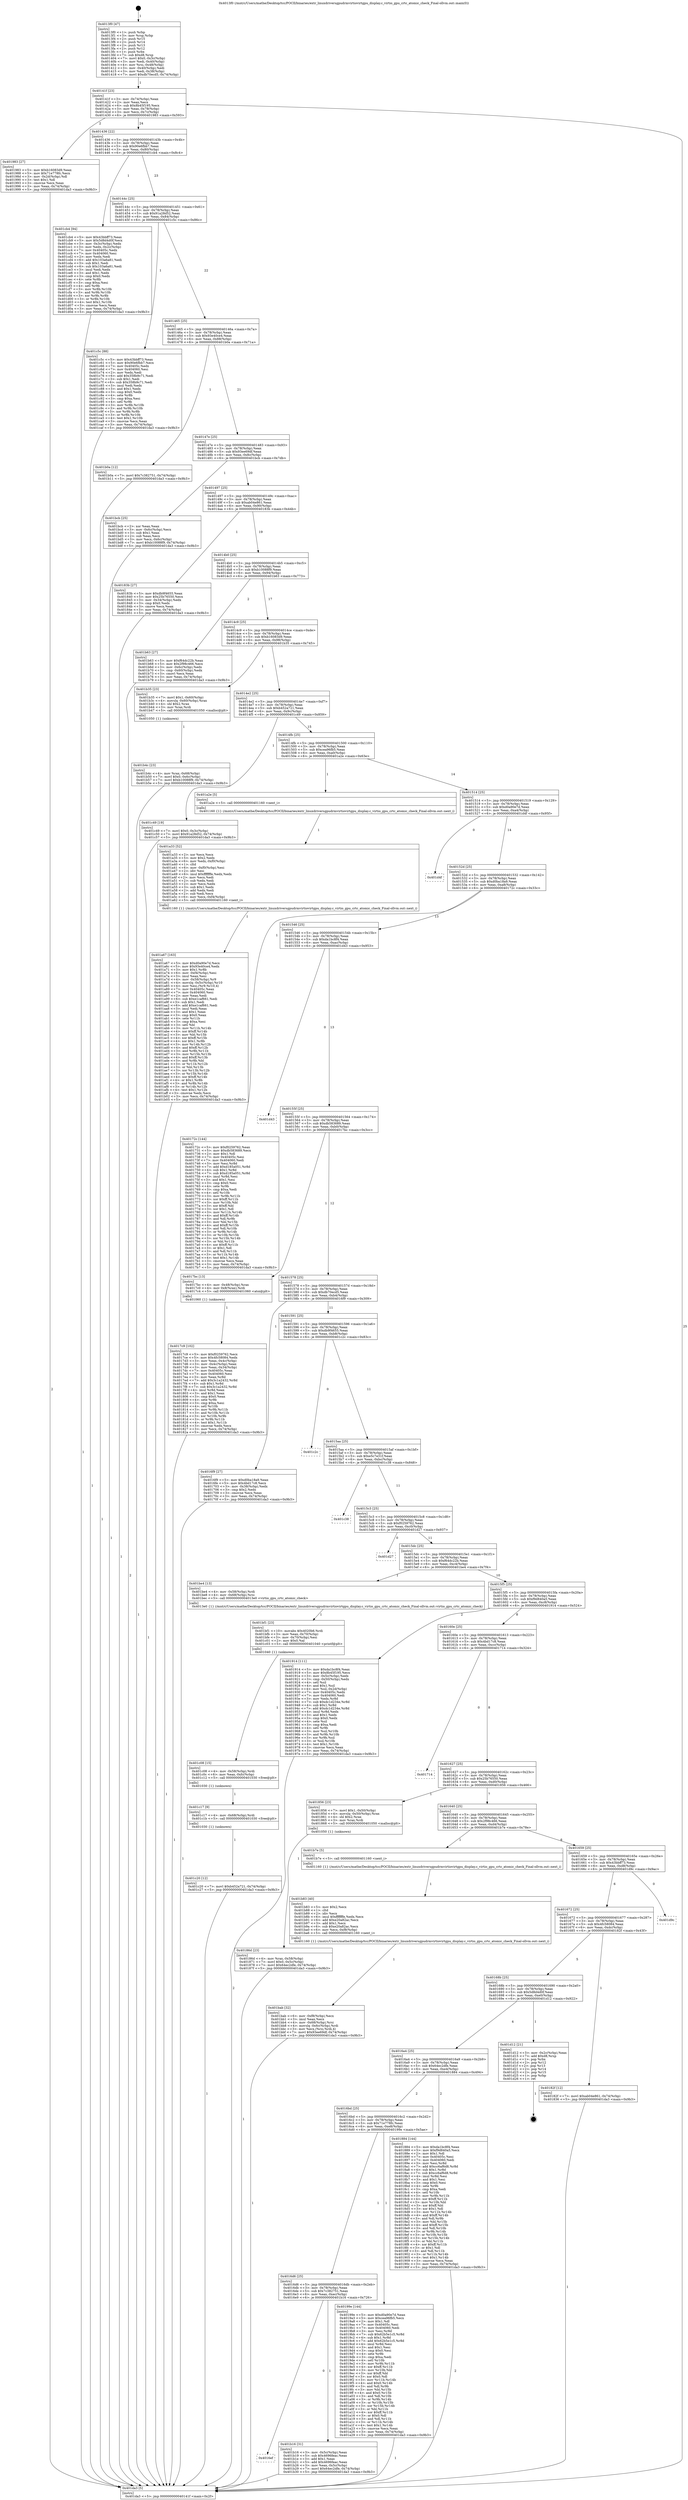 digraph "0x4013f0" {
  label = "0x4013f0 (/mnt/c/Users/mathe/Desktop/tcc/POCII/binaries/extr_linuxdriversgpudrmvirtiovirtgpu_display.c_virtio_gpu_crtc_atomic_check_Final-ollvm.out::main(0))"
  labelloc = "t"
  node[shape=record]

  Entry [label="",width=0.3,height=0.3,shape=circle,fillcolor=black,style=filled]
  "0x40141f" [label="{
     0x40141f [23]\l
     | [instrs]\l
     &nbsp;&nbsp;0x40141f \<+3\>: mov -0x74(%rbp),%eax\l
     &nbsp;&nbsp;0x401422 \<+2\>: mov %eax,%ecx\l
     &nbsp;&nbsp;0x401424 \<+6\>: sub $0x8b45f195,%ecx\l
     &nbsp;&nbsp;0x40142a \<+3\>: mov %eax,-0x78(%rbp)\l
     &nbsp;&nbsp;0x40142d \<+3\>: mov %ecx,-0x7c(%rbp)\l
     &nbsp;&nbsp;0x401430 \<+6\>: je 0000000000401983 \<main+0x593\>\l
  }"]
  "0x401983" [label="{
     0x401983 [27]\l
     | [instrs]\l
     &nbsp;&nbsp;0x401983 \<+5\>: mov $0xb16083d9,%eax\l
     &nbsp;&nbsp;0x401988 \<+5\>: mov $0x71e778fc,%ecx\l
     &nbsp;&nbsp;0x40198d \<+3\>: mov -0x2d(%rbp),%dl\l
     &nbsp;&nbsp;0x401990 \<+3\>: test $0x1,%dl\l
     &nbsp;&nbsp;0x401993 \<+3\>: cmovne %ecx,%eax\l
     &nbsp;&nbsp;0x401996 \<+3\>: mov %eax,-0x74(%rbp)\l
     &nbsp;&nbsp;0x401999 \<+5\>: jmp 0000000000401da3 \<main+0x9b3\>\l
  }"]
  "0x401436" [label="{
     0x401436 [22]\l
     | [instrs]\l
     &nbsp;&nbsp;0x401436 \<+5\>: jmp 000000000040143b \<main+0x4b\>\l
     &nbsp;&nbsp;0x40143b \<+3\>: mov -0x78(%rbp),%eax\l
     &nbsp;&nbsp;0x40143e \<+5\>: sub $0x90e6fbb7,%eax\l
     &nbsp;&nbsp;0x401443 \<+3\>: mov %eax,-0x80(%rbp)\l
     &nbsp;&nbsp;0x401446 \<+6\>: je 0000000000401cb4 \<main+0x8c4\>\l
  }"]
  Exit [label="",width=0.3,height=0.3,shape=circle,fillcolor=black,style=filled,peripheries=2]
  "0x401cb4" [label="{
     0x401cb4 [94]\l
     | [instrs]\l
     &nbsp;&nbsp;0x401cb4 \<+5\>: mov $0x43bbff73,%eax\l
     &nbsp;&nbsp;0x401cb9 \<+5\>: mov $0x5d8d4d0f,%ecx\l
     &nbsp;&nbsp;0x401cbe \<+3\>: mov -0x3c(%rbp),%edx\l
     &nbsp;&nbsp;0x401cc1 \<+3\>: mov %edx,-0x2c(%rbp)\l
     &nbsp;&nbsp;0x401cc4 \<+7\>: mov 0x40405c,%edx\l
     &nbsp;&nbsp;0x401ccb \<+7\>: mov 0x404060,%esi\l
     &nbsp;&nbsp;0x401cd2 \<+2\>: mov %edx,%edi\l
     &nbsp;&nbsp;0x401cd4 \<+6\>: add $0x103a6a81,%edi\l
     &nbsp;&nbsp;0x401cda \<+3\>: sub $0x1,%edi\l
     &nbsp;&nbsp;0x401cdd \<+6\>: sub $0x103a6a81,%edi\l
     &nbsp;&nbsp;0x401ce3 \<+3\>: imul %edi,%edx\l
     &nbsp;&nbsp;0x401ce6 \<+3\>: and $0x1,%edx\l
     &nbsp;&nbsp;0x401ce9 \<+3\>: cmp $0x0,%edx\l
     &nbsp;&nbsp;0x401cec \<+4\>: sete %r8b\l
     &nbsp;&nbsp;0x401cf0 \<+3\>: cmp $0xa,%esi\l
     &nbsp;&nbsp;0x401cf3 \<+4\>: setl %r9b\l
     &nbsp;&nbsp;0x401cf7 \<+3\>: mov %r8b,%r10b\l
     &nbsp;&nbsp;0x401cfa \<+3\>: and %r9b,%r10b\l
     &nbsp;&nbsp;0x401cfd \<+3\>: xor %r9b,%r8b\l
     &nbsp;&nbsp;0x401d00 \<+3\>: or %r8b,%r10b\l
     &nbsp;&nbsp;0x401d03 \<+4\>: test $0x1,%r10b\l
     &nbsp;&nbsp;0x401d07 \<+3\>: cmovne %ecx,%eax\l
     &nbsp;&nbsp;0x401d0a \<+3\>: mov %eax,-0x74(%rbp)\l
     &nbsp;&nbsp;0x401d0d \<+5\>: jmp 0000000000401da3 \<main+0x9b3\>\l
  }"]
  "0x40144c" [label="{
     0x40144c [25]\l
     | [instrs]\l
     &nbsp;&nbsp;0x40144c \<+5\>: jmp 0000000000401451 \<main+0x61\>\l
     &nbsp;&nbsp;0x401451 \<+3\>: mov -0x78(%rbp),%eax\l
     &nbsp;&nbsp;0x401454 \<+5\>: sub $0x91a28d52,%eax\l
     &nbsp;&nbsp;0x401459 \<+6\>: mov %eax,-0x84(%rbp)\l
     &nbsp;&nbsp;0x40145f \<+6\>: je 0000000000401c5c \<main+0x86c\>\l
  }"]
  "0x401c20" [label="{
     0x401c20 [12]\l
     | [instrs]\l
     &nbsp;&nbsp;0x401c20 \<+7\>: movl $0xb452a721,-0x74(%rbp)\l
     &nbsp;&nbsp;0x401c27 \<+5\>: jmp 0000000000401da3 \<main+0x9b3\>\l
  }"]
  "0x401c5c" [label="{
     0x401c5c [88]\l
     | [instrs]\l
     &nbsp;&nbsp;0x401c5c \<+5\>: mov $0x43bbff73,%eax\l
     &nbsp;&nbsp;0x401c61 \<+5\>: mov $0x90e6fbb7,%ecx\l
     &nbsp;&nbsp;0x401c66 \<+7\>: mov 0x40405c,%edx\l
     &nbsp;&nbsp;0x401c6d \<+7\>: mov 0x404060,%esi\l
     &nbsp;&nbsp;0x401c74 \<+2\>: mov %edx,%edi\l
     &nbsp;&nbsp;0x401c76 \<+6\>: add $0x358b9c71,%edi\l
     &nbsp;&nbsp;0x401c7c \<+3\>: sub $0x1,%edi\l
     &nbsp;&nbsp;0x401c7f \<+6\>: sub $0x358b9c71,%edi\l
     &nbsp;&nbsp;0x401c85 \<+3\>: imul %edi,%edx\l
     &nbsp;&nbsp;0x401c88 \<+3\>: and $0x1,%edx\l
     &nbsp;&nbsp;0x401c8b \<+3\>: cmp $0x0,%edx\l
     &nbsp;&nbsp;0x401c8e \<+4\>: sete %r8b\l
     &nbsp;&nbsp;0x401c92 \<+3\>: cmp $0xa,%esi\l
     &nbsp;&nbsp;0x401c95 \<+4\>: setl %r9b\l
     &nbsp;&nbsp;0x401c99 \<+3\>: mov %r8b,%r10b\l
     &nbsp;&nbsp;0x401c9c \<+3\>: and %r9b,%r10b\l
     &nbsp;&nbsp;0x401c9f \<+3\>: xor %r9b,%r8b\l
     &nbsp;&nbsp;0x401ca2 \<+3\>: or %r8b,%r10b\l
     &nbsp;&nbsp;0x401ca5 \<+4\>: test $0x1,%r10b\l
     &nbsp;&nbsp;0x401ca9 \<+3\>: cmovne %ecx,%eax\l
     &nbsp;&nbsp;0x401cac \<+3\>: mov %eax,-0x74(%rbp)\l
     &nbsp;&nbsp;0x401caf \<+5\>: jmp 0000000000401da3 \<main+0x9b3\>\l
  }"]
  "0x401465" [label="{
     0x401465 [25]\l
     | [instrs]\l
     &nbsp;&nbsp;0x401465 \<+5\>: jmp 000000000040146a \<main+0x7a\>\l
     &nbsp;&nbsp;0x40146a \<+3\>: mov -0x78(%rbp),%eax\l
     &nbsp;&nbsp;0x40146d \<+5\>: sub $0x93e40ce4,%eax\l
     &nbsp;&nbsp;0x401472 \<+6\>: mov %eax,-0x88(%rbp)\l
     &nbsp;&nbsp;0x401478 \<+6\>: je 0000000000401b0a \<main+0x71a\>\l
  }"]
  "0x401c17" [label="{
     0x401c17 [9]\l
     | [instrs]\l
     &nbsp;&nbsp;0x401c17 \<+4\>: mov -0x68(%rbp),%rdi\l
     &nbsp;&nbsp;0x401c1b \<+5\>: call 0000000000401030 \<free@plt\>\l
     | [calls]\l
     &nbsp;&nbsp;0x401030 \{1\} (unknown)\l
  }"]
  "0x401b0a" [label="{
     0x401b0a [12]\l
     | [instrs]\l
     &nbsp;&nbsp;0x401b0a \<+7\>: movl $0x7c382751,-0x74(%rbp)\l
     &nbsp;&nbsp;0x401b11 \<+5\>: jmp 0000000000401da3 \<main+0x9b3\>\l
  }"]
  "0x40147e" [label="{
     0x40147e [25]\l
     | [instrs]\l
     &nbsp;&nbsp;0x40147e \<+5\>: jmp 0000000000401483 \<main+0x93\>\l
     &nbsp;&nbsp;0x401483 \<+3\>: mov -0x78(%rbp),%eax\l
     &nbsp;&nbsp;0x401486 \<+5\>: sub $0x93ee69df,%eax\l
     &nbsp;&nbsp;0x40148b \<+6\>: mov %eax,-0x8c(%rbp)\l
     &nbsp;&nbsp;0x401491 \<+6\>: je 0000000000401bcb \<main+0x7db\>\l
  }"]
  "0x401c08" [label="{
     0x401c08 [15]\l
     | [instrs]\l
     &nbsp;&nbsp;0x401c08 \<+4\>: mov -0x58(%rbp),%rdi\l
     &nbsp;&nbsp;0x401c0c \<+6\>: mov %eax,-0xfc(%rbp)\l
     &nbsp;&nbsp;0x401c12 \<+5\>: call 0000000000401030 \<free@plt\>\l
     | [calls]\l
     &nbsp;&nbsp;0x401030 \{1\} (unknown)\l
  }"]
  "0x401bcb" [label="{
     0x401bcb [25]\l
     | [instrs]\l
     &nbsp;&nbsp;0x401bcb \<+2\>: xor %eax,%eax\l
     &nbsp;&nbsp;0x401bcd \<+3\>: mov -0x6c(%rbp),%ecx\l
     &nbsp;&nbsp;0x401bd0 \<+3\>: sub $0x1,%eax\l
     &nbsp;&nbsp;0x401bd3 \<+2\>: sub %eax,%ecx\l
     &nbsp;&nbsp;0x401bd5 \<+3\>: mov %ecx,-0x6c(%rbp)\l
     &nbsp;&nbsp;0x401bd8 \<+7\>: movl $0xb10088f9,-0x74(%rbp)\l
     &nbsp;&nbsp;0x401bdf \<+5\>: jmp 0000000000401da3 \<main+0x9b3\>\l
  }"]
  "0x401497" [label="{
     0x401497 [25]\l
     | [instrs]\l
     &nbsp;&nbsp;0x401497 \<+5\>: jmp 000000000040149c \<main+0xac\>\l
     &nbsp;&nbsp;0x40149c \<+3\>: mov -0x78(%rbp),%eax\l
     &nbsp;&nbsp;0x40149f \<+5\>: sub $0xab04e861,%eax\l
     &nbsp;&nbsp;0x4014a4 \<+6\>: mov %eax,-0x90(%rbp)\l
     &nbsp;&nbsp;0x4014aa \<+6\>: je 000000000040183b \<main+0x44b\>\l
  }"]
  "0x401bf1" [label="{
     0x401bf1 [23]\l
     | [instrs]\l
     &nbsp;&nbsp;0x401bf1 \<+10\>: movabs $0x4020b6,%rdi\l
     &nbsp;&nbsp;0x401bfb \<+3\>: mov %eax,-0x70(%rbp)\l
     &nbsp;&nbsp;0x401bfe \<+3\>: mov -0x70(%rbp),%esi\l
     &nbsp;&nbsp;0x401c01 \<+2\>: mov $0x0,%al\l
     &nbsp;&nbsp;0x401c03 \<+5\>: call 0000000000401040 \<printf@plt\>\l
     | [calls]\l
     &nbsp;&nbsp;0x401040 \{1\} (unknown)\l
  }"]
  "0x40183b" [label="{
     0x40183b [27]\l
     | [instrs]\l
     &nbsp;&nbsp;0x40183b \<+5\>: mov $0xdb9f4655,%eax\l
     &nbsp;&nbsp;0x401840 \<+5\>: mov $0x25b76550,%ecx\l
     &nbsp;&nbsp;0x401845 \<+3\>: mov -0x34(%rbp),%edx\l
     &nbsp;&nbsp;0x401848 \<+3\>: cmp $0x0,%edx\l
     &nbsp;&nbsp;0x40184b \<+3\>: cmove %ecx,%eax\l
     &nbsp;&nbsp;0x40184e \<+3\>: mov %eax,-0x74(%rbp)\l
     &nbsp;&nbsp;0x401851 \<+5\>: jmp 0000000000401da3 \<main+0x9b3\>\l
  }"]
  "0x4014b0" [label="{
     0x4014b0 [25]\l
     | [instrs]\l
     &nbsp;&nbsp;0x4014b0 \<+5\>: jmp 00000000004014b5 \<main+0xc5\>\l
     &nbsp;&nbsp;0x4014b5 \<+3\>: mov -0x78(%rbp),%eax\l
     &nbsp;&nbsp;0x4014b8 \<+5\>: sub $0xb10088f9,%eax\l
     &nbsp;&nbsp;0x4014bd \<+6\>: mov %eax,-0x94(%rbp)\l
     &nbsp;&nbsp;0x4014c3 \<+6\>: je 0000000000401b63 \<main+0x773\>\l
  }"]
  "0x401bab" [label="{
     0x401bab [32]\l
     | [instrs]\l
     &nbsp;&nbsp;0x401bab \<+6\>: mov -0xf8(%rbp),%ecx\l
     &nbsp;&nbsp;0x401bb1 \<+3\>: imul %eax,%ecx\l
     &nbsp;&nbsp;0x401bb4 \<+4\>: mov -0x68(%rbp),%rsi\l
     &nbsp;&nbsp;0x401bb8 \<+4\>: movslq -0x6c(%rbp),%rdi\l
     &nbsp;&nbsp;0x401bbc \<+3\>: mov %ecx,(%rsi,%rdi,4)\l
     &nbsp;&nbsp;0x401bbf \<+7\>: movl $0x93ee69df,-0x74(%rbp)\l
     &nbsp;&nbsp;0x401bc6 \<+5\>: jmp 0000000000401da3 \<main+0x9b3\>\l
  }"]
  "0x401b63" [label="{
     0x401b63 [27]\l
     | [instrs]\l
     &nbsp;&nbsp;0x401b63 \<+5\>: mov $0xf64dc22b,%eax\l
     &nbsp;&nbsp;0x401b68 \<+5\>: mov $0x2f98c466,%ecx\l
     &nbsp;&nbsp;0x401b6d \<+3\>: mov -0x6c(%rbp),%edx\l
     &nbsp;&nbsp;0x401b70 \<+3\>: cmp -0x60(%rbp),%edx\l
     &nbsp;&nbsp;0x401b73 \<+3\>: cmovl %ecx,%eax\l
     &nbsp;&nbsp;0x401b76 \<+3\>: mov %eax,-0x74(%rbp)\l
     &nbsp;&nbsp;0x401b79 \<+5\>: jmp 0000000000401da3 \<main+0x9b3\>\l
  }"]
  "0x4014c9" [label="{
     0x4014c9 [25]\l
     | [instrs]\l
     &nbsp;&nbsp;0x4014c9 \<+5\>: jmp 00000000004014ce \<main+0xde\>\l
     &nbsp;&nbsp;0x4014ce \<+3\>: mov -0x78(%rbp),%eax\l
     &nbsp;&nbsp;0x4014d1 \<+5\>: sub $0xb16083d9,%eax\l
     &nbsp;&nbsp;0x4014d6 \<+6\>: mov %eax,-0x98(%rbp)\l
     &nbsp;&nbsp;0x4014dc \<+6\>: je 0000000000401b35 \<main+0x745\>\l
  }"]
  "0x401b83" [label="{
     0x401b83 [40]\l
     | [instrs]\l
     &nbsp;&nbsp;0x401b83 \<+5\>: mov $0x2,%ecx\l
     &nbsp;&nbsp;0x401b88 \<+1\>: cltd\l
     &nbsp;&nbsp;0x401b89 \<+2\>: idiv %ecx\l
     &nbsp;&nbsp;0x401b8b \<+6\>: imul $0xfffffffe,%edx,%ecx\l
     &nbsp;&nbsp;0x401b91 \<+6\>: add $0xe20a82ac,%ecx\l
     &nbsp;&nbsp;0x401b97 \<+3\>: add $0x1,%ecx\l
     &nbsp;&nbsp;0x401b9a \<+6\>: sub $0xe20a82ac,%ecx\l
     &nbsp;&nbsp;0x401ba0 \<+6\>: mov %ecx,-0xf8(%rbp)\l
     &nbsp;&nbsp;0x401ba6 \<+5\>: call 0000000000401160 \<next_i\>\l
     | [calls]\l
     &nbsp;&nbsp;0x401160 \{1\} (/mnt/c/Users/mathe/Desktop/tcc/POCII/binaries/extr_linuxdriversgpudrmvirtiovirtgpu_display.c_virtio_gpu_crtc_atomic_check_Final-ollvm.out::next_i)\l
  }"]
  "0x401b35" [label="{
     0x401b35 [23]\l
     | [instrs]\l
     &nbsp;&nbsp;0x401b35 \<+7\>: movl $0x1,-0x60(%rbp)\l
     &nbsp;&nbsp;0x401b3c \<+4\>: movslq -0x60(%rbp),%rax\l
     &nbsp;&nbsp;0x401b40 \<+4\>: shl $0x2,%rax\l
     &nbsp;&nbsp;0x401b44 \<+3\>: mov %rax,%rdi\l
     &nbsp;&nbsp;0x401b47 \<+5\>: call 0000000000401050 \<malloc@plt\>\l
     | [calls]\l
     &nbsp;&nbsp;0x401050 \{1\} (unknown)\l
  }"]
  "0x4014e2" [label="{
     0x4014e2 [25]\l
     | [instrs]\l
     &nbsp;&nbsp;0x4014e2 \<+5\>: jmp 00000000004014e7 \<main+0xf7\>\l
     &nbsp;&nbsp;0x4014e7 \<+3\>: mov -0x78(%rbp),%eax\l
     &nbsp;&nbsp;0x4014ea \<+5\>: sub $0xb452a721,%eax\l
     &nbsp;&nbsp;0x4014ef \<+6\>: mov %eax,-0x9c(%rbp)\l
     &nbsp;&nbsp;0x4014f5 \<+6\>: je 0000000000401c49 \<main+0x859\>\l
  }"]
  "0x401b4c" [label="{
     0x401b4c [23]\l
     | [instrs]\l
     &nbsp;&nbsp;0x401b4c \<+4\>: mov %rax,-0x68(%rbp)\l
     &nbsp;&nbsp;0x401b50 \<+7\>: movl $0x0,-0x6c(%rbp)\l
     &nbsp;&nbsp;0x401b57 \<+7\>: movl $0xb10088f9,-0x74(%rbp)\l
     &nbsp;&nbsp;0x401b5e \<+5\>: jmp 0000000000401da3 \<main+0x9b3\>\l
  }"]
  "0x401c49" [label="{
     0x401c49 [19]\l
     | [instrs]\l
     &nbsp;&nbsp;0x401c49 \<+7\>: movl $0x0,-0x3c(%rbp)\l
     &nbsp;&nbsp;0x401c50 \<+7\>: movl $0x91a28d52,-0x74(%rbp)\l
     &nbsp;&nbsp;0x401c57 \<+5\>: jmp 0000000000401da3 \<main+0x9b3\>\l
  }"]
  "0x4014fb" [label="{
     0x4014fb [25]\l
     | [instrs]\l
     &nbsp;&nbsp;0x4014fb \<+5\>: jmp 0000000000401500 \<main+0x110\>\l
     &nbsp;&nbsp;0x401500 \<+3\>: mov -0x78(%rbp),%eax\l
     &nbsp;&nbsp;0x401503 \<+5\>: sub $0xcea96fb5,%eax\l
     &nbsp;&nbsp;0x401508 \<+6\>: mov %eax,-0xa0(%rbp)\l
     &nbsp;&nbsp;0x40150e \<+6\>: je 0000000000401a2e \<main+0x63e\>\l
  }"]
  "0x4016ef" [label="{
     0x4016ef\l
  }", style=dashed]
  "0x401a2e" [label="{
     0x401a2e [5]\l
     | [instrs]\l
     &nbsp;&nbsp;0x401a2e \<+5\>: call 0000000000401160 \<next_i\>\l
     | [calls]\l
     &nbsp;&nbsp;0x401160 \{1\} (/mnt/c/Users/mathe/Desktop/tcc/POCII/binaries/extr_linuxdriversgpudrmvirtiovirtgpu_display.c_virtio_gpu_crtc_atomic_check_Final-ollvm.out::next_i)\l
  }"]
  "0x401514" [label="{
     0x401514 [25]\l
     | [instrs]\l
     &nbsp;&nbsp;0x401514 \<+5\>: jmp 0000000000401519 \<main+0x129\>\l
     &nbsp;&nbsp;0x401519 \<+3\>: mov -0x78(%rbp),%eax\l
     &nbsp;&nbsp;0x40151c \<+5\>: sub $0xd0a90e7d,%eax\l
     &nbsp;&nbsp;0x401521 \<+6\>: mov %eax,-0xa4(%rbp)\l
     &nbsp;&nbsp;0x401527 \<+6\>: je 0000000000401d4f \<main+0x95f\>\l
  }"]
  "0x401b16" [label="{
     0x401b16 [31]\l
     | [instrs]\l
     &nbsp;&nbsp;0x401b16 \<+3\>: mov -0x5c(%rbp),%eax\l
     &nbsp;&nbsp;0x401b19 \<+5\>: sub $0x4696feac,%eax\l
     &nbsp;&nbsp;0x401b1e \<+3\>: add $0x1,%eax\l
     &nbsp;&nbsp;0x401b21 \<+5\>: add $0x4696feac,%eax\l
     &nbsp;&nbsp;0x401b26 \<+3\>: mov %eax,-0x5c(%rbp)\l
     &nbsp;&nbsp;0x401b29 \<+7\>: movl $0x64ec2dfe,-0x74(%rbp)\l
     &nbsp;&nbsp;0x401b30 \<+5\>: jmp 0000000000401da3 \<main+0x9b3\>\l
  }"]
  "0x401d4f" [label="{
     0x401d4f\l
  }", style=dashed]
  "0x40152d" [label="{
     0x40152d [25]\l
     | [instrs]\l
     &nbsp;&nbsp;0x40152d \<+5\>: jmp 0000000000401532 \<main+0x142\>\l
     &nbsp;&nbsp;0x401532 \<+3\>: mov -0x78(%rbp),%eax\l
     &nbsp;&nbsp;0x401535 \<+5\>: sub $0xd0ba18a9,%eax\l
     &nbsp;&nbsp;0x40153a \<+6\>: mov %eax,-0xa8(%rbp)\l
     &nbsp;&nbsp;0x401540 \<+6\>: je 000000000040172c \<main+0x33c\>\l
  }"]
  "0x401a67" [label="{
     0x401a67 [163]\l
     | [instrs]\l
     &nbsp;&nbsp;0x401a67 \<+5\>: mov $0xd0a90e7d,%ecx\l
     &nbsp;&nbsp;0x401a6c \<+5\>: mov $0x93e40ce4,%edx\l
     &nbsp;&nbsp;0x401a71 \<+3\>: mov $0x1,%r8b\l
     &nbsp;&nbsp;0x401a74 \<+6\>: mov -0xf4(%rbp),%esi\l
     &nbsp;&nbsp;0x401a7a \<+3\>: imul %eax,%esi\l
     &nbsp;&nbsp;0x401a7d \<+4\>: mov -0x58(%rbp),%r9\l
     &nbsp;&nbsp;0x401a81 \<+4\>: movslq -0x5c(%rbp),%r10\l
     &nbsp;&nbsp;0x401a85 \<+4\>: mov %esi,(%r9,%r10,4)\l
     &nbsp;&nbsp;0x401a89 \<+7\>: mov 0x40405c,%eax\l
     &nbsp;&nbsp;0x401a90 \<+7\>: mov 0x404060,%esi\l
     &nbsp;&nbsp;0x401a97 \<+2\>: mov %eax,%edi\l
     &nbsp;&nbsp;0x401a99 \<+6\>: sub $0xe1caf661,%edi\l
     &nbsp;&nbsp;0x401a9f \<+3\>: sub $0x1,%edi\l
     &nbsp;&nbsp;0x401aa2 \<+6\>: add $0xe1caf661,%edi\l
     &nbsp;&nbsp;0x401aa8 \<+3\>: imul %edi,%eax\l
     &nbsp;&nbsp;0x401aab \<+3\>: and $0x1,%eax\l
     &nbsp;&nbsp;0x401aae \<+3\>: cmp $0x0,%eax\l
     &nbsp;&nbsp;0x401ab1 \<+4\>: sete %r11b\l
     &nbsp;&nbsp;0x401ab5 \<+3\>: cmp $0xa,%esi\l
     &nbsp;&nbsp;0x401ab8 \<+3\>: setl %bl\l
     &nbsp;&nbsp;0x401abb \<+3\>: mov %r11b,%r14b\l
     &nbsp;&nbsp;0x401abe \<+4\>: xor $0xff,%r14b\l
     &nbsp;&nbsp;0x401ac2 \<+3\>: mov %bl,%r15b\l
     &nbsp;&nbsp;0x401ac5 \<+4\>: xor $0xff,%r15b\l
     &nbsp;&nbsp;0x401ac9 \<+4\>: xor $0x1,%r8b\l
     &nbsp;&nbsp;0x401acd \<+3\>: mov %r14b,%r12b\l
     &nbsp;&nbsp;0x401ad0 \<+4\>: and $0xff,%r12b\l
     &nbsp;&nbsp;0x401ad4 \<+3\>: and %r8b,%r11b\l
     &nbsp;&nbsp;0x401ad7 \<+3\>: mov %r15b,%r13b\l
     &nbsp;&nbsp;0x401ada \<+4\>: and $0xff,%r13b\l
     &nbsp;&nbsp;0x401ade \<+3\>: and %r8b,%bl\l
     &nbsp;&nbsp;0x401ae1 \<+3\>: or %r11b,%r12b\l
     &nbsp;&nbsp;0x401ae4 \<+3\>: or %bl,%r13b\l
     &nbsp;&nbsp;0x401ae7 \<+3\>: xor %r13b,%r12b\l
     &nbsp;&nbsp;0x401aea \<+3\>: or %r15b,%r14b\l
     &nbsp;&nbsp;0x401aed \<+4\>: xor $0xff,%r14b\l
     &nbsp;&nbsp;0x401af1 \<+4\>: or $0x1,%r8b\l
     &nbsp;&nbsp;0x401af5 \<+3\>: and %r8b,%r14b\l
     &nbsp;&nbsp;0x401af8 \<+3\>: or %r14b,%r12b\l
     &nbsp;&nbsp;0x401afb \<+4\>: test $0x1,%r12b\l
     &nbsp;&nbsp;0x401aff \<+3\>: cmovne %edx,%ecx\l
     &nbsp;&nbsp;0x401b02 \<+3\>: mov %ecx,-0x74(%rbp)\l
     &nbsp;&nbsp;0x401b05 \<+5\>: jmp 0000000000401da3 \<main+0x9b3\>\l
  }"]
  "0x40172c" [label="{
     0x40172c [144]\l
     | [instrs]\l
     &nbsp;&nbsp;0x40172c \<+5\>: mov $0xf0259762,%eax\l
     &nbsp;&nbsp;0x401731 \<+5\>: mov $0xdb583689,%ecx\l
     &nbsp;&nbsp;0x401736 \<+2\>: mov $0x1,%dl\l
     &nbsp;&nbsp;0x401738 \<+7\>: mov 0x40405c,%esi\l
     &nbsp;&nbsp;0x40173f \<+7\>: mov 0x404060,%edi\l
     &nbsp;&nbsp;0x401746 \<+3\>: mov %esi,%r8d\l
     &nbsp;&nbsp;0x401749 \<+7\>: add $0xd185a051,%r8d\l
     &nbsp;&nbsp;0x401750 \<+4\>: sub $0x1,%r8d\l
     &nbsp;&nbsp;0x401754 \<+7\>: sub $0xd185a051,%r8d\l
     &nbsp;&nbsp;0x40175b \<+4\>: imul %r8d,%esi\l
     &nbsp;&nbsp;0x40175f \<+3\>: and $0x1,%esi\l
     &nbsp;&nbsp;0x401762 \<+3\>: cmp $0x0,%esi\l
     &nbsp;&nbsp;0x401765 \<+4\>: sete %r9b\l
     &nbsp;&nbsp;0x401769 \<+3\>: cmp $0xa,%edi\l
     &nbsp;&nbsp;0x40176c \<+4\>: setl %r10b\l
     &nbsp;&nbsp;0x401770 \<+3\>: mov %r9b,%r11b\l
     &nbsp;&nbsp;0x401773 \<+4\>: xor $0xff,%r11b\l
     &nbsp;&nbsp;0x401777 \<+3\>: mov %r10b,%bl\l
     &nbsp;&nbsp;0x40177a \<+3\>: xor $0xff,%bl\l
     &nbsp;&nbsp;0x40177d \<+3\>: xor $0x1,%dl\l
     &nbsp;&nbsp;0x401780 \<+3\>: mov %r11b,%r14b\l
     &nbsp;&nbsp;0x401783 \<+4\>: and $0xff,%r14b\l
     &nbsp;&nbsp;0x401787 \<+3\>: and %dl,%r9b\l
     &nbsp;&nbsp;0x40178a \<+3\>: mov %bl,%r15b\l
     &nbsp;&nbsp;0x40178d \<+4\>: and $0xff,%r15b\l
     &nbsp;&nbsp;0x401791 \<+3\>: and %dl,%r10b\l
     &nbsp;&nbsp;0x401794 \<+3\>: or %r9b,%r14b\l
     &nbsp;&nbsp;0x401797 \<+3\>: or %r10b,%r15b\l
     &nbsp;&nbsp;0x40179a \<+3\>: xor %r15b,%r14b\l
     &nbsp;&nbsp;0x40179d \<+3\>: or %bl,%r11b\l
     &nbsp;&nbsp;0x4017a0 \<+4\>: xor $0xff,%r11b\l
     &nbsp;&nbsp;0x4017a4 \<+3\>: or $0x1,%dl\l
     &nbsp;&nbsp;0x4017a7 \<+3\>: and %dl,%r11b\l
     &nbsp;&nbsp;0x4017aa \<+3\>: or %r11b,%r14b\l
     &nbsp;&nbsp;0x4017ad \<+4\>: test $0x1,%r14b\l
     &nbsp;&nbsp;0x4017b1 \<+3\>: cmovne %ecx,%eax\l
     &nbsp;&nbsp;0x4017b4 \<+3\>: mov %eax,-0x74(%rbp)\l
     &nbsp;&nbsp;0x4017b7 \<+5\>: jmp 0000000000401da3 \<main+0x9b3\>\l
  }"]
  "0x401546" [label="{
     0x401546 [25]\l
     | [instrs]\l
     &nbsp;&nbsp;0x401546 \<+5\>: jmp 000000000040154b \<main+0x15b\>\l
     &nbsp;&nbsp;0x40154b \<+3\>: mov -0x78(%rbp),%eax\l
     &nbsp;&nbsp;0x40154e \<+5\>: sub $0xda1bc8f4,%eax\l
     &nbsp;&nbsp;0x401553 \<+6\>: mov %eax,-0xac(%rbp)\l
     &nbsp;&nbsp;0x401559 \<+6\>: je 0000000000401d43 \<main+0x953\>\l
  }"]
  "0x401a33" [label="{
     0x401a33 [52]\l
     | [instrs]\l
     &nbsp;&nbsp;0x401a33 \<+2\>: xor %ecx,%ecx\l
     &nbsp;&nbsp;0x401a35 \<+5\>: mov $0x2,%edx\l
     &nbsp;&nbsp;0x401a3a \<+6\>: mov %edx,-0xf0(%rbp)\l
     &nbsp;&nbsp;0x401a40 \<+1\>: cltd\l
     &nbsp;&nbsp;0x401a41 \<+6\>: mov -0xf0(%rbp),%esi\l
     &nbsp;&nbsp;0x401a47 \<+2\>: idiv %esi\l
     &nbsp;&nbsp;0x401a49 \<+6\>: imul $0xfffffffe,%edx,%edx\l
     &nbsp;&nbsp;0x401a4f \<+2\>: mov %ecx,%edi\l
     &nbsp;&nbsp;0x401a51 \<+2\>: sub %edx,%edi\l
     &nbsp;&nbsp;0x401a53 \<+2\>: mov %ecx,%edx\l
     &nbsp;&nbsp;0x401a55 \<+3\>: sub $0x1,%edx\l
     &nbsp;&nbsp;0x401a58 \<+2\>: add %edx,%edi\l
     &nbsp;&nbsp;0x401a5a \<+2\>: sub %edi,%ecx\l
     &nbsp;&nbsp;0x401a5c \<+6\>: mov %ecx,-0xf4(%rbp)\l
     &nbsp;&nbsp;0x401a62 \<+5\>: call 0000000000401160 \<next_i\>\l
     | [calls]\l
     &nbsp;&nbsp;0x401160 \{1\} (/mnt/c/Users/mathe/Desktop/tcc/POCII/binaries/extr_linuxdriversgpudrmvirtiovirtgpu_display.c_virtio_gpu_crtc_atomic_check_Final-ollvm.out::next_i)\l
  }"]
  "0x401d43" [label="{
     0x401d43\l
  }", style=dashed]
  "0x40155f" [label="{
     0x40155f [25]\l
     | [instrs]\l
     &nbsp;&nbsp;0x40155f \<+5\>: jmp 0000000000401564 \<main+0x174\>\l
     &nbsp;&nbsp;0x401564 \<+3\>: mov -0x78(%rbp),%eax\l
     &nbsp;&nbsp;0x401567 \<+5\>: sub $0xdb583689,%eax\l
     &nbsp;&nbsp;0x40156c \<+6\>: mov %eax,-0xb0(%rbp)\l
     &nbsp;&nbsp;0x401572 \<+6\>: je 00000000004017bc \<main+0x3cc\>\l
  }"]
  "0x4016d6" [label="{
     0x4016d6 [25]\l
     | [instrs]\l
     &nbsp;&nbsp;0x4016d6 \<+5\>: jmp 00000000004016db \<main+0x2eb\>\l
     &nbsp;&nbsp;0x4016db \<+3\>: mov -0x78(%rbp),%eax\l
     &nbsp;&nbsp;0x4016de \<+5\>: sub $0x7c382751,%eax\l
     &nbsp;&nbsp;0x4016e3 \<+6\>: mov %eax,-0xec(%rbp)\l
     &nbsp;&nbsp;0x4016e9 \<+6\>: je 0000000000401b16 \<main+0x726\>\l
  }"]
  "0x4017bc" [label="{
     0x4017bc [13]\l
     | [instrs]\l
     &nbsp;&nbsp;0x4017bc \<+4\>: mov -0x48(%rbp),%rax\l
     &nbsp;&nbsp;0x4017c0 \<+4\>: mov 0x8(%rax),%rdi\l
     &nbsp;&nbsp;0x4017c4 \<+5\>: call 0000000000401060 \<atoi@plt\>\l
     | [calls]\l
     &nbsp;&nbsp;0x401060 \{1\} (unknown)\l
  }"]
  "0x401578" [label="{
     0x401578 [25]\l
     | [instrs]\l
     &nbsp;&nbsp;0x401578 \<+5\>: jmp 000000000040157d \<main+0x18d\>\l
     &nbsp;&nbsp;0x40157d \<+3\>: mov -0x78(%rbp),%eax\l
     &nbsp;&nbsp;0x401580 \<+5\>: sub $0xdb70ecd5,%eax\l
     &nbsp;&nbsp;0x401585 \<+6\>: mov %eax,-0xb4(%rbp)\l
     &nbsp;&nbsp;0x40158b \<+6\>: je 00000000004016f9 \<main+0x309\>\l
  }"]
  "0x40199e" [label="{
     0x40199e [144]\l
     | [instrs]\l
     &nbsp;&nbsp;0x40199e \<+5\>: mov $0xd0a90e7d,%eax\l
     &nbsp;&nbsp;0x4019a3 \<+5\>: mov $0xcea96fb5,%ecx\l
     &nbsp;&nbsp;0x4019a8 \<+2\>: mov $0x1,%dl\l
     &nbsp;&nbsp;0x4019aa \<+7\>: mov 0x40405c,%esi\l
     &nbsp;&nbsp;0x4019b1 \<+7\>: mov 0x404060,%edi\l
     &nbsp;&nbsp;0x4019b8 \<+3\>: mov %esi,%r8d\l
     &nbsp;&nbsp;0x4019bb \<+7\>: sub $0x62b5e1c5,%r8d\l
     &nbsp;&nbsp;0x4019c2 \<+4\>: sub $0x1,%r8d\l
     &nbsp;&nbsp;0x4019c6 \<+7\>: add $0x62b5e1c5,%r8d\l
     &nbsp;&nbsp;0x4019cd \<+4\>: imul %r8d,%esi\l
     &nbsp;&nbsp;0x4019d1 \<+3\>: and $0x1,%esi\l
     &nbsp;&nbsp;0x4019d4 \<+3\>: cmp $0x0,%esi\l
     &nbsp;&nbsp;0x4019d7 \<+4\>: sete %r9b\l
     &nbsp;&nbsp;0x4019db \<+3\>: cmp $0xa,%edi\l
     &nbsp;&nbsp;0x4019de \<+4\>: setl %r10b\l
     &nbsp;&nbsp;0x4019e2 \<+3\>: mov %r9b,%r11b\l
     &nbsp;&nbsp;0x4019e5 \<+4\>: xor $0xff,%r11b\l
     &nbsp;&nbsp;0x4019e9 \<+3\>: mov %r10b,%bl\l
     &nbsp;&nbsp;0x4019ec \<+3\>: xor $0xff,%bl\l
     &nbsp;&nbsp;0x4019ef \<+3\>: xor $0x0,%dl\l
     &nbsp;&nbsp;0x4019f2 \<+3\>: mov %r11b,%r14b\l
     &nbsp;&nbsp;0x4019f5 \<+4\>: and $0x0,%r14b\l
     &nbsp;&nbsp;0x4019f9 \<+3\>: and %dl,%r9b\l
     &nbsp;&nbsp;0x4019fc \<+3\>: mov %bl,%r15b\l
     &nbsp;&nbsp;0x4019ff \<+4\>: and $0x0,%r15b\l
     &nbsp;&nbsp;0x401a03 \<+3\>: and %dl,%r10b\l
     &nbsp;&nbsp;0x401a06 \<+3\>: or %r9b,%r14b\l
     &nbsp;&nbsp;0x401a09 \<+3\>: or %r10b,%r15b\l
     &nbsp;&nbsp;0x401a0c \<+3\>: xor %r15b,%r14b\l
     &nbsp;&nbsp;0x401a0f \<+3\>: or %bl,%r11b\l
     &nbsp;&nbsp;0x401a12 \<+4\>: xor $0xff,%r11b\l
     &nbsp;&nbsp;0x401a16 \<+3\>: or $0x0,%dl\l
     &nbsp;&nbsp;0x401a19 \<+3\>: and %dl,%r11b\l
     &nbsp;&nbsp;0x401a1c \<+3\>: or %r11b,%r14b\l
     &nbsp;&nbsp;0x401a1f \<+4\>: test $0x1,%r14b\l
     &nbsp;&nbsp;0x401a23 \<+3\>: cmovne %ecx,%eax\l
     &nbsp;&nbsp;0x401a26 \<+3\>: mov %eax,-0x74(%rbp)\l
     &nbsp;&nbsp;0x401a29 \<+5\>: jmp 0000000000401da3 \<main+0x9b3\>\l
  }"]
  "0x4016f9" [label="{
     0x4016f9 [27]\l
     | [instrs]\l
     &nbsp;&nbsp;0x4016f9 \<+5\>: mov $0xd0ba18a9,%eax\l
     &nbsp;&nbsp;0x4016fe \<+5\>: mov $0x4bd17c8,%ecx\l
     &nbsp;&nbsp;0x401703 \<+3\>: mov -0x38(%rbp),%edx\l
     &nbsp;&nbsp;0x401706 \<+3\>: cmp $0x2,%edx\l
     &nbsp;&nbsp;0x401709 \<+3\>: cmovne %ecx,%eax\l
     &nbsp;&nbsp;0x40170c \<+3\>: mov %eax,-0x74(%rbp)\l
     &nbsp;&nbsp;0x40170f \<+5\>: jmp 0000000000401da3 \<main+0x9b3\>\l
  }"]
  "0x401591" [label="{
     0x401591 [25]\l
     | [instrs]\l
     &nbsp;&nbsp;0x401591 \<+5\>: jmp 0000000000401596 \<main+0x1a6\>\l
     &nbsp;&nbsp;0x401596 \<+3\>: mov -0x78(%rbp),%eax\l
     &nbsp;&nbsp;0x401599 \<+5\>: sub $0xdb9f4655,%eax\l
     &nbsp;&nbsp;0x40159e \<+6\>: mov %eax,-0xb8(%rbp)\l
     &nbsp;&nbsp;0x4015a4 \<+6\>: je 0000000000401c2c \<main+0x83c\>\l
  }"]
  "0x401da3" [label="{
     0x401da3 [5]\l
     | [instrs]\l
     &nbsp;&nbsp;0x401da3 \<+5\>: jmp 000000000040141f \<main+0x2f\>\l
  }"]
  "0x4013f0" [label="{
     0x4013f0 [47]\l
     | [instrs]\l
     &nbsp;&nbsp;0x4013f0 \<+1\>: push %rbp\l
     &nbsp;&nbsp;0x4013f1 \<+3\>: mov %rsp,%rbp\l
     &nbsp;&nbsp;0x4013f4 \<+2\>: push %r15\l
     &nbsp;&nbsp;0x4013f6 \<+2\>: push %r14\l
     &nbsp;&nbsp;0x4013f8 \<+2\>: push %r13\l
     &nbsp;&nbsp;0x4013fa \<+2\>: push %r12\l
     &nbsp;&nbsp;0x4013fc \<+1\>: push %rbx\l
     &nbsp;&nbsp;0x4013fd \<+7\>: sub $0xd8,%rsp\l
     &nbsp;&nbsp;0x401404 \<+7\>: movl $0x0,-0x3c(%rbp)\l
     &nbsp;&nbsp;0x40140b \<+3\>: mov %edi,-0x40(%rbp)\l
     &nbsp;&nbsp;0x40140e \<+4\>: mov %rsi,-0x48(%rbp)\l
     &nbsp;&nbsp;0x401412 \<+3\>: mov -0x40(%rbp),%edi\l
     &nbsp;&nbsp;0x401415 \<+3\>: mov %edi,-0x38(%rbp)\l
     &nbsp;&nbsp;0x401418 \<+7\>: movl $0xdb70ecd5,-0x74(%rbp)\l
  }"]
  "0x4017c9" [label="{
     0x4017c9 [102]\l
     | [instrs]\l
     &nbsp;&nbsp;0x4017c9 \<+5\>: mov $0xf0259762,%ecx\l
     &nbsp;&nbsp;0x4017ce \<+5\>: mov $0x4fc58084,%edx\l
     &nbsp;&nbsp;0x4017d3 \<+3\>: mov %eax,-0x4c(%rbp)\l
     &nbsp;&nbsp;0x4017d6 \<+3\>: mov -0x4c(%rbp),%eax\l
     &nbsp;&nbsp;0x4017d9 \<+3\>: mov %eax,-0x34(%rbp)\l
     &nbsp;&nbsp;0x4017dc \<+7\>: mov 0x40405c,%eax\l
     &nbsp;&nbsp;0x4017e3 \<+7\>: mov 0x404060,%esi\l
     &nbsp;&nbsp;0x4017ea \<+3\>: mov %eax,%r8d\l
     &nbsp;&nbsp;0x4017ed \<+7\>: add $0x3c1a2432,%r8d\l
     &nbsp;&nbsp;0x4017f4 \<+4\>: sub $0x1,%r8d\l
     &nbsp;&nbsp;0x4017f8 \<+7\>: sub $0x3c1a2432,%r8d\l
     &nbsp;&nbsp;0x4017ff \<+4\>: imul %r8d,%eax\l
     &nbsp;&nbsp;0x401803 \<+3\>: and $0x1,%eax\l
     &nbsp;&nbsp;0x401806 \<+3\>: cmp $0x0,%eax\l
     &nbsp;&nbsp;0x401809 \<+4\>: sete %r9b\l
     &nbsp;&nbsp;0x40180d \<+3\>: cmp $0xa,%esi\l
     &nbsp;&nbsp;0x401810 \<+4\>: setl %r10b\l
     &nbsp;&nbsp;0x401814 \<+3\>: mov %r9b,%r11b\l
     &nbsp;&nbsp;0x401817 \<+3\>: and %r10b,%r11b\l
     &nbsp;&nbsp;0x40181a \<+3\>: xor %r10b,%r9b\l
     &nbsp;&nbsp;0x40181d \<+3\>: or %r9b,%r11b\l
     &nbsp;&nbsp;0x401820 \<+4\>: test $0x1,%r11b\l
     &nbsp;&nbsp;0x401824 \<+3\>: cmovne %edx,%ecx\l
     &nbsp;&nbsp;0x401827 \<+3\>: mov %ecx,-0x74(%rbp)\l
     &nbsp;&nbsp;0x40182a \<+5\>: jmp 0000000000401da3 \<main+0x9b3\>\l
  }"]
  "0x4016bd" [label="{
     0x4016bd [25]\l
     | [instrs]\l
     &nbsp;&nbsp;0x4016bd \<+5\>: jmp 00000000004016c2 \<main+0x2d2\>\l
     &nbsp;&nbsp;0x4016c2 \<+3\>: mov -0x78(%rbp),%eax\l
     &nbsp;&nbsp;0x4016c5 \<+5\>: sub $0x71e778fc,%eax\l
     &nbsp;&nbsp;0x4016ca \<+6\>: mov %eax,-0xe8(%rbp)\l
     &nbsp;&nbsp;0x4016d0 \<+6\>: je 000000000040199e \<main+0x5ae\>\l
  }"]
  "0x401c2c" [label="{
     0x401c2c\l
  }", style=dashed]
  "0x4015aa" [label="{
     0x4015aa [25]\l
     | [instrs]\l
     &nbsp;&nbsp;0x4015aa \<+5\>: jmp 00000000004015af \<main+0x1bf\>\l
     &nbsp;&nbsp;0x4015af \<+3\>: mov -0x78(%rbp),%eax\l
     &nbsp;&nbsp;0x4015b2 \<+5\>: sub $0xe5c7e31f,%eax\l
     &nbsp;&nbsp;0x4015b7 \<+6\>: mov %eax,-0xbc(%rbp)\l
     &nbsp;&nbsp;0x4015bd \<+6\>: je 0000000000401c38 \<main+0x848\>\l
  }"]
  "0x401884" [label="{
     0x401884 [144]\l
     | [instrs]\l
     &nbsp;&nbsp;0x401884 \<+5\>: mov $0xda1bc8f4,%eax\l
     &nbsp;&nbsp;0x401889 \<+5\>: mov $0xf9d840a5,%ecx\l
     &nbsp;&nbsp;0x40188e \<+2\>: mov $0x1,%dl\l
     &nbsp;&nbsp;0x401890 \<+7\>: mov 0x40405c,%esi\l
     &nbsp;&nbsp;0x401897 \<+7\>: mov 0x404060,%edi\l
     &nbsp;&nbsp;0x40189e \<+3\>: mov %esi,%r8d\l
     &nbsp;&nbsp;0x4018a1 \<+7\>: add $0xcc6af6d8,%r8d\l
     &nbsp;&nbsp;0x4018a8 \<+4\>: sub $0x1,%r8d\l
     &nbsp;&nbsp;0x4018ac \<+7\>: sub $0xcc6af6d8,%r8d\l
     &nbsp;&nbsp;0x4018b3 \<+4\>: imul %r8d,%esi\l
     &nbsp;&nbsp;0x4018b7 \<+3\>: and $0x1,%esi\l
     &nbsp;&nbsp;0x4018ba \<+3\>: cmp $0x0,%esi\l
     &nbsp;&nbsp;0x4018bd \<+4\>: sete %r9b\l
     &nbsp;&nbsp;0x4018c1 \<+3\>: cmp $0xa,%edi\l
     &nbsp;&nbsp;0x4018c4 \<+4\>: setl %r10b\l
     &nbsp;&nbsp;0x4018c8 \<+3\>: mov %r9b,%r11b\l
     &nbsp;&nbsp;0x4018cb \<+4\>: xor $0xff,%r11b\l
     &nbsp;&nbsp;0x4018cf \<+3\>: mov %r10b,%bl\l
     &nbsp;&nbsp;0x4018d2 \<+3\>: xor $0xff,%bl\l
     &nbsp;&nbsp;0x4018d5 \<+3\>: xor $0x1,%dl\l
     &nbsp;&nbsp;0x4018d8 \<+3\>: mov %r11b,%r14b\l
     &nbsp;&nbsp;0x4018db \<+4\>: and $0xff,%r14b\l
     &nbsp;&nbsp;0x4018df \<+3\>: and %dl,%r9b\l
     &nbsp;&nbsp;0x4018e2 \<+3\>: mov %bl,%r15b\l
     &nbsp;&nbsp;0x4018e5 \<+4\>: and $0xff,%r15b\l
     &nbsp;&nbsp;0x4018e9 \<+3\>: and %dl,%r10b\l
     &nbsp;&nbsp;0x4018ec \<+3\>: or %r9b,%r14b\l
     &nbsp;&nbsp;0x4018ef \<+3\>: or %r10b,%r15b\l
     &nbsp;&nbsp;0x4018f2 \<+3\>: xor %r15b,%r14b\l
     &nbsp;&nbsp;0x4018f5 \<+3\>: or %bl,%r11b\l
     &nbsp;&nbsp;0x4018f8 \<+4\>: xor $0xff,%r11b\l
     &nbsp;&nbsp;0x4018fc \<+3\>: or $0x1,%dl\l
     &nbsp;&nbsp;0x4018ff \<+3\>: and %dl,%r11b\l
     &nbsp;&nbsp;0x401902 \<+3\>: or %r11b,%r14b\l
     &nbsp;&nbsp;0x401905 \<+4\>: test $0x1,%r14b\l
     &nbsp;&nbsp;0x401909 \<+3\>: cmovne %ecx,%eax\l
     &nbsp;&nbsp;0x40190c \<+3\>: mov %eax,-0x74(%rbp)\l
     &nbsp;&nbsp;0x40190f \<+5\>: jmp 0000000000401da3 \<main+0x9b3\>\l
  }"]
  "0x401c38" [label="{
     0x401c38\l
  }", style=dashed]
  "0x4015c3" [label="{
     0x4015c3 [25]\l
     | [instrs]\l
     &nbsp;&nbsp;0x4015c3 \<+5\>: jmp 00000000004015c8 \<main+0x1d8\>\l
     &nbsp;&nbsp;0x4015c8 \<+3\>: mov -0x78(%rbp),%eax\l
     &nbsp;&nbsp;0x4015cb \<+5\>: sub $0xf0259762,%eax\l
     &nbsp;&nbsp;0x4015d0 \<+6\>: mov %eax,-0xc0(%rbp)\l
     &nbsp;&nbsp;0x4015d6 \<+6\>: je 0000000000401d27 \<main+0x937\>\l
  }"]
  "0x4016a4" [label="{
     0x4016a4 [25]\l
     | [instrs]\l
     &nbsp;&nbsp;0x4016a4 \<+5\>: jmp 00000000004016a9 \<main+0x2b9\>\l
     &nbsp;&nbsp;0x4016a9 \<+3\>: mov -0x78(%rbp),%eax\l
     &nbsp;&nbsp;0x4016ac \<+5\>: sub $0x64ec2dfe,%eax\l
     &nbsp;&nbsp;0x4016b1 \<+6\>: mov %eax,-0xe4(%rbp)\l
     &nbsp;&nbsp;0x4016b7 \<+6\>: je 0000000000401884 \<main+0x494\>\l
  }"]
  "0x401d27" [label="{
     0x401d27\l
  }", style=dashed]
  "0x4015dc" [label="{
     0x4015dc [25]\l
     | [instrs]\l
     &nbsp;&nbsp;0x4015dc \<+5\>: jmp 00000000004015e1 \<main+0x1f1\>\l
     &nbsp;&nbsp;0x4015e1 \<+3\>: mov -0x78(%rbp),%eax\l
     &nbsp;&nbsp;0x4015e4 \<+5\>: sub $0xf64dc22b,%eax\l
     &nbsp;&nbsp;0x4015e9 \<+6\>: mov %eax,-0xc4(%rbp)\l
     &nbsp;&nbsp;0x4015ef \<+6\>: je 0000000000401be4 \<main+0x7f4\>\l
  }"]
  "0x401d12" [label="{
     0x401d12 [21]\l
     | [instrs]\l
     &nbsp;&nbsp;0x401d12 \<+3\>: mov -0x2c(%rbp),%eax\l
     &nbsp;&nbsp;0x401d15 \<+7\>: add $0xd8,%rsp\l
     &nbsp;&nbsp;0x401d1c \<+1\>: pop %rbx\l
     &nbsp;&nbsp;0x401d1d \<+2\>: pop %r12\l
     &nbsp;&nbsp;0x401d1f \<+2\>: pop %r13\l
     &nbsp;&nbsp;0x401d21 \<+2\>: pop %r14\l
     &nbsp;&nbsp;0x401d23 \<+2\>: pop %r15\l
     &nbsp;&nbsp;0x401d25 \<+1\>: pop %rbp\l
     &nbsp;&nbsp;0x401d26 \<+1\>: ret\l
  }"]
  "0x401be4" [label="{
     0x401be4 [13]\l
     | [instrs]\l
     &nbsp;&nbsp;0x401be4 \<+4\>: mov -0x58(%rbp),%rdi\l
     &nbsp;&nbsp;0x401be8 \<+4\>: mov -0x68(%rbp),%rsi\l
     &nbsp;&nbsp;0x401bec \<+5\>: call 00000000004013e0 \<virtio_gpu_crtc_atomic_check\>\l
     | [calls]\l
     &nbsp;&nbsp;0x4013e0 \{1\} (/mnt/c/Users/mathe/Desktop/tcc/POCII/binaries/extr_linuxdriversgpudrmvirtiovirtgpu_display.c_virtio_gpu_crtc_atomic_check_Final-ollvm.out::virtio_gpu_crtc_atomic_check)\l
  }"]
  "0x4015f5" [label="{
     0x4015f5 [25]\l
     | [instrs]\l
     &nbsp;&nbsp;0x4015f5 \<+5\>: jmp 00000000004015fa \<main+0x20a\>\l
     &nbsp;&nbsp;0x4015fa \<+3\>: mov -0x78(%rbp),%eax\l
     &nbsp;&nbsp;0x4015fd \<+5\>: sub $0xf9d840a5,%eax\l
     &nbsp;&nbsp;0x401602 \<+6\>: mov %eax,-0xc8(%rbp)\l
     &nbsp;&nbsp;0x401608 \<+6\>: je 0000000000401914 \<main+0x524\>\l
  }"]
  "0x40186d" [label="{
     0x40186d [23]\l
     | [instrs]\l
     &nbsp;&nbsp;0x40186d \<+4\>: mov %rax,-0x58(%rbp)\l
     &nbsp;&nbsp;0x401871 \<+7\>: movl $0x0,-0x5c(%rbp)\l
     &nbsp;&nbsp;0x401878 \<+7\>: movl $0x64ec2dfe,-0x74(%rbp)\l
     &nbsp;&nbsp;0x40187f \<+5\>: jmp 0000000000401da3 \<main+0x9b3\>\l
  }"]
  "0x401914" [label="{
     0x401914 [111]\l
     | [instrs]\l
     &nbsp;&nbsp;0x401914 \<+5\>: mov $0xda1bc8f4,%eax\l
     &nbsp;&nbsp;0x401919 \<+5\>: mov $0x8b45f195,%ecx\l
     &nbsp;&nbsp;0x40191e \<+3\>: mov -0x5c(%rbp),%edx\l
     &nbsp;&nbsp;0x401921 \<+3\>: cmp -0x50(%rbp),%edx\l
     &nbsp;&nbsp;0x401924 \<+4\>: setl %sil\l
     &nbsp;&nbsp;0x401928 \<+4\>: and $0x1,%sil\l
     &nbsp;&nbsp;0x40192c \<+4\>: mov %sil,-0x2d(%rbp)\l
     &nbsp;&nbsp;0x401930 \<+7\>: mov 0x40405c,%edx\l
     &nbsp;&nbsp;0x401937 \<+7\>: mov 0x404060,%edi\l
     &nbsp;&nbsp;0x40193e \<+3\>: mov %edx,%r8d\l
     &nbsp;&nbsp;0x401941 \<+7\>: sub $0xdc1d234e,%r8d\l
     &nbsp;&nbsp;0x401948 \<+4\>: sub $0x1,%r8d\l
     &nbsp;&nbsp;0x40194c \<+7\>: add $0xdc1d234e,%r8d\l
     &nbsp;&nbsp;0x401953 \<+4\>: imul %r8d,%edx\l
     &nbsp;&nbsp;0x401957 \<+3\>: and $0x1,%edx\l
     &nbsp;&nbsp;0x40195a \<+3\>: cmp $0x0,%edx\l
     &nbsp;&nbsp;0x40195d \<+4\>: sete %sil\l
     &nbsp;&nbsp;0x401961 \<+3\>: cmp $0xa,%edi\l
     &nbsp;&nbsp;0x401964 \<+4\>: setl %r9b\l
     &nbsp;&nbsp;0x401968 \<+3\>: mov %sil,%r10b\l
     &nbsp;&nbsp;0x40196b \<+3\>: and %r9b,%r10b\l
     &nbsp;&nbsp;0x40196e \<+3\>: xor %r9b,%sil\l
     &nbsp;&nbsp;0x401971 \<+3\>: or %sil,%r10b\l
     &nbsp;&nbsp;0x401974 \<+4\>: test $0x1,%r10b\l
     &nbsp;&nbsp;0x401978 \<+3\>: cmovne %ecx,%eax\l
     &nbsp;&nbsp;0x40197b \<+3\>: mov %eax,-0x74(%rbp)\l
     &nbsp;&nbsp;0x40197e \<+5\>: jmp 0000000000401da3 \<main+0x9b3\>\l
  }"]
  "0x40160e" [label="{
     0x40160e [25]\l
     | [instrs]\l
     &nbsp;&nbsp;0x40160e \<+5\>: jmp 0000000000401613 \<main+0x223\>\l
     &nbsp;&nbsp;0x401613 \<+3\>: mov -0x78(%rbp),%eax\l
     &nbsp;&nbsp;0x401616 \<+5\>: sub $0x4bd17c8,%eax\l
     &nbsp;&nbsp;0x40161b \<+6\>: mov %eax,-0xcc(%rbp)\l
     &nbsp;&nbsp;0x401621 \<+6\>: je 0000000000401714 \<main+0x324\>\l
  }"]
  "0x40168b" [label="{
     0x40168b [25]\l
     | [instrs]\l
     &nbsp;&nbsp;0x40168b \<+5\>: jmp 0000000000401690 \<main+0x2a0\>\l
     &nbsp;&nbsp;0x401690 \<+3\>: mov -0x78(%rbp),%eax\l
     &nbsp;&nbsp;0x401693 \<+5\>: sub $0x5d8d4d0f,%eax\l
     &nbsp;&nbsp;0x401698 \<+6\>: mov %eax,-0xe0(%rbp)\l
     &nbsp;&nbsp;0x40169e \<+6\>: je 0000000000401d12 \<main+0x922\>\l
  }"]
  "0x401714" [label="{
     0x401714\l
  }", style=dashed]
  "0x401627" [label="{
     0x401627 [25]\l
     | [instrs]\l
     &nbsp;&nbsp;0x401627 \<+5\>: jmp 000000000040162c \<main+0x23c\>\l
     &nbsp;&nbsp;0x40162c \<+3\>: mov -0x78(%rbp),%eax\l
     &nbsp;&nbsp;0x40162f \<+5\>: sub $0x25b76550,%eax\l
     &nbsp;&nbsp;0x401634 \<+6\>: mov %eax,-0xd0(%rbp)\l
     &nbsp;&nbsp;0x40163a \<+6\>: je 0000000000401856 \<main+0x466\>\l
  }"]
  "0x40182f" [label="{
     0x40182f [12]\l
     | [instrs]\l
     &nbsp;&nbsp;0x40182f \<+7\>: movl $0xab04e861,-0x74(%rbp)\l
     &nbsp;&nbsp;0x401836 \<+5\>: jmp 0000000000401da3 \<main+0x9b3\>\l
  }"]
  "0x401856" [label="{
     0x401856 [23]\l
     | [instrs]\l
     &nbsp;&nbsp;0x401856 \<+7\>: movl $0x1,-0x50(%rbp)\l
     &nbsp;&nbsp;0x40185d \<+4\>: movslq -0x50(%rbp),%rax\l
     &nbsp;&nbsp;0x401861 \<+4\>: shl $0x2,%rax\l
     &nbsp;&nbsp;0x401865 \<+3\>: mov %rax,%rdi\l
     &nbsp;&nbsp;0x401868 \<+5\>: call 0000000000401050 \<malloc@plt\>\l
     | [calls]\l
     &nbsp;&nbsp;0x401050 \{1\} (unknown)\l
  }"]
  "0x401640" [label="{
     0x401640 [25]\l
     | [instrs]\l
     &nbsp;&nbsp;0x401640 \<+5\>: jmp 0000000000401645 \<main+0x255\>\l
     &nbsp;&nbsp;0x401645 \<+3\>: mov -0x78(%rbp),%eax\l
     &nbsp;&nbsp;0x401648 \<+5\>: sub $0x2f98c466,%eax\l
     &nbsp;&nbsp;0x40164d \<+6\>: mov %eax,-0xd4(%rbp)\l
     &nbsp;&nbsp;0x401653 \<+6\>: je 0000000000401b7e \<main+0x78e\>\l
  }"]
  "0x401672" [label="{
     0x401672 [25]\l
     | [instrs]\l
     &nbsp;&nbsp;0x401672 \<+5\>: jmp 0000000000401677 \<main+0x287\>\l
     &nbsp;&nbsp;0x401677 \<+3\>: mov -0x78(%rbp),%eax\l
     &nbsp;&nbsp;0x40167a \<+5\>: sub $0x4fc58084,%eax\l
     &nbsp;&nbsp;0x40167f \<+6\>: mov %eax,-0xdc(%rbp)\l
     &nbsp;&nbsp;0x401685 \<+6\>: je 000000000040182f \<main+0x43f\>\l
  }"]
  "0x401b7e" [label="{
     0x401b7e [5]\l
     | [instrs]\l
     &nbsp;&nbsp;0x401b7e \<+5\>: call 0000000000401160 \<next_i\>\l
     | [calls]\l
     &nbsp;&nbsp;0x401160 \{1\} (/mnt/c/Users/mathe/Desktop/tcc/POCII/binaries/extr_linuxdriversgpudrmvirtiovirtgpu_display.c_virtio_gpu_crtc_atomic_check_Final-ollvm.out::next_i)\l
  }"]
  "0x401659" [label="{
     0x401659 [25]\l
     | [instrs]\l
     &nbsp;&nbsp;0x401659 \<+5\>: jmp 000000000040165e \<main+0x26e\>\l
     &nbsp;&nbsp;0x40165e \<+3\>: mov -0x78(%rbp),%eax\l
     &nbsp;&nbsp;0x401661 \<+5\>: sub $0x43bbff73,%eax\l
     &nbsp;&nbsp;0x401666 \<+6\>: mov %eax,-0xd8(%rbp)\l
     &nbsp;&nbsp;0x40166c \<+6\>: je 0000000000401d9c \<main+0x9ac\>\l
  }"]
  "0x401d9c" [label="{
     0x401d9c\l
  }", style=dashed]
  Entry -> "0x4013f0" [label=" 1"]
  "0x40141f" -> "0x401983" [label=" 2"]
  "0x40141f" -> "0x401436" [label=" 24"]
  "0x401d12" -> Exit [label=" 1"]
  "0x401436" -> "0x401cb4" [label=" 1"]
  "0x401436" -> "0x40144c" [label=" 23"]
  "0x401cb4" -> "0x401da3" [label=" 1"]
  "0x40144c" -> "0x401c5c" [label=" 1"]
  "0x40144c" -> "0x401465" [label=" 22"]
  "0x401c5c" -> "0x401da3" [label=" 1"]
  "0x401465" -> "0x401b0a" [label=" 1"]
  "0x401465" -> "0x40147e" [label=" 21"]
  "0x401c49" -> "0x401da3" [label=" 1"]
  "0x40147e" -> "0x401bcb" [label=" 1"]
  "0x40147e" -> "0x401497" [label=" 20"]
  "0x401c20" -> "0x401da3" [label=" 1"]
  "0x401497" -> "0x40183b" [label=" 1"]
  "0x401497" -> "0x4014b0" [label=" 19"]
  "0x401c17" -> "0x401c20" [label=" 1"]
  "0x4014b0" -> "0x401b63" [label=" 2"]
  "0x4014b0" -> "0x4014c9" [label=" 17"]
  "0x401c08" -> "0x401c17" [label=" 1"]
  "0x4014c9" -> "0x401b35" [label=" 1"]
  "0x4014c9" -> "0x4014e2" [label=" 16"]
  "0x401bf1" -> "0x401c08" [label=" 1"]
  "0x4014e2" -> "0x401c49" [label=" 1"]
  "0x4014e2" -> "0x4014fb" [label=" 15"]
  "0x401be4" -> "0x401bf1" [label=" 1"]
  "0x4014fb" -> "0x401a2e" [label=" 1"]
  "0x4014fb" -> "0x401514" [label=" 14"]
  "0x401bcb" -> "0x401da3" [label=" 1"]
  "0x401514" -> "0x401d4f" [label=" 0"]
  "0x401514" -> "0x40152d" [label=" 14"]
  "0x401bab" -> "0x401da3" [label=" 1"]
  "0x40152d" -> "0x40172c" [label=" 1"]
  "0x40152d" -> "0x401546" [label=" 13"]
  "0x401b7e" -> "0x401b83" [label=" 1"]
  "0x401546" -> "0x401d43" [label=" 0"]
  "0x401546" -> "0x40155f" [label=" 13"]
  "0x401b63" -> "0x401da3" [label=" 2"]
  "0x40155f" -> "0x4017bc" [label=" 1"]
  "0x40155f" -> "0x401578" [label=" 12"]
  "0x401b4c" -> "0x401da3" [label=" 1"]
  "0x401578" -> "0x4016f9" [label=" 1"]
  "0x401578" -> "0x401591" [label=" 11"]
  "0x4016f9" -> "0x401da3" [label=" 1"]
  "0x4013f0" -> "0x40141f" [label=" 1"]
  "0x401da3" -> "0x40141f" [label=" 25"]
  "0x40172c" -> "0x401da3" [label=" 1"]
  "0x4017bc" -> "0x4017c9" [label=" 1"]
  "0x4017c9" -> "0x401da3" [label=" 1"]
  "0x401b35" -> "0x401b4c" [label=" 1"]
  "0x401591" -> "0x401c2c" [label=" 0"]
  "0x401591" -> "0x4015aa" [label=" 11"]
  "0x4016d6" -> "0x4016ef" [label=" 0"]
  "0x4015aa" -> "0x401c38" [label=" 0"]
  "0x4015aa" -> "0x4015c3" [label=" 11"]
  "0x4016d6" -> "0x401b16" [label=" 1"]
  "0x4015c3" -> "0x401d27" [label=" 0"]
  "0x4015c3" -> "0x4015dc" [label=" 11"]
  "0x401b0a" -> "0x401da3" [label=" 1"]
  "0x4015dc" -> "0x401be4" [label=" 1"]
  "0x4015dc" -> "0x4015f5" [label=" 10"]
  "0x401a67" -> "0x401da3" [label=" 1"]
  "0x4015f5" -> "0x401914" [label=" 2"]
  "0x4015f5" -> "0x40160e" [label=" 8"]
  "0x401a2e" -> "0x401a33" [label=" 1"]
  "0x40160e" -> "0x401714" [label=" 0"]
  "0x40160e" -> "0x401627" [label=" 8"]
  "0x40199e" -> "0x401da3" [label=" 1"]
  "0x401627" -> "0x401856" [label=" 1"]
  "0x401627" -> "0x401640" [label=" 7"]
  "0x4016bd" -> "0x4016d6" [label=" 1"]
  "0x401640" -> "0x401b7e" [label=" 1"]
  "0x401640" -> "0x401659" [label=" 6"]
  "0x401b16" -> "0x401da3" [label=" 1"]
  "0x401659" -> "0x401d9c" [label=" 0"]
  "0x401659" -> "0x401672" [label=" 6"]
  "0x4016bd" -> "0x40199e" [label=" 1"]
  "0x401672" -> "0x40182f" [label=" 1"]
  "0x401672" -> "0x40168b" [label=" 5"]
  "0x40182f" -> "0x401da3" [label=" 1"]
  "0x40183b" -> "0x401da3" [label=" 1"]
  "0x401856" -> "0x40186d" [label=" 1"]
  "0x40186d" -> "0x401da3" [label=" 1"]
  "0x401a33" -> "0x401a67" [label=" 1"]
  "0x40168b" -> "0x401d12" [label=" 1"]
  "0x40168b" -> "0x4016a4" [label=" 4"]
  "0x401b83" -> "0x401bab" [label=" 1"]
  "0x4016a4" -> "0x401884" [label=" 2"]
  "0x4016a4" -> "0x4016bd" [label=" 2"]
  "0x401884" -> "0x401da3" [label=" 2"]
  "0x401914" -> "0x401da3" [label=" 2"]
  "0x401983" -> "0x401da3" [label=" 2"]
}
